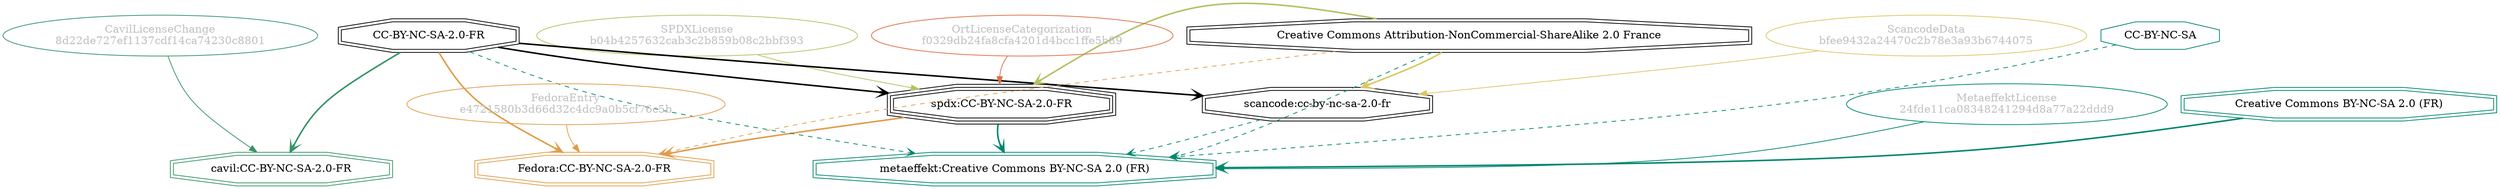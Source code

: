 strict digraph {
    node [shape=box];
    graph [splines=curved];
    959 [label="SPDXLicense\nb04b4257632cab3c2b859b08c2bbf393"
        ,fontcolor=gray
        ,color="#b8bf62"
        ,fillcolor="beige;1"
        ,shape=ellipse];
    960 [label="spdx:CC-BY-NC-SA-2.0-FR"
        ,shape=tripleoctagon];
    961 [label="CC-BY-NC-SA-2.0-FR"
        ,shape=doubleoctagon];
    962 [label="Creative Commons Attribution-NonCommercial-ShareAlike 2.0 France"
        ,shape=doubleoctagon];
    6133 [label="FedoraEntry\ne4721580b3d66d32c4dc9a0b5cf76c5b"
         ,fontcolor=gray
         ,color="#e09d4b"
         ,fillcolor="beige;1"
         ,shape=ellipse];
    6134 [label="Fedora:CC-BY-NC-SA-2.0-FR"
         ,color="#e09d4b"
         ,shape=doubleoctagon];
    13376 [label="ScancodeData\nbfee9432a24470c2b78e3a93b6744075"
          ,fontcolor=gray
          ,color="#dac767"
          ,fillcolor="beige;1"
          ,shape=ellipse];
    13377 [label="scancode:cc-by-nc-sa-2.0-fr"
          ,shape=doubleoctagon];
    28589 [label="OrtLicenseCategorization\nf0329db24fa8cfa4201d4bcc1ffe5b89"
          ,fontcolor=gray
          ,color="#e06f45"
          ,fillcolor="beige;1"
          ,shape=ellipse];
    36585 [label="CavilLicenseChange\n8d22de727ef1137cdf14ca74230c8801"
          ,fontcolor=gray
          ,color="#379469"
          ,fillcolor="beige;1"
          ,shape=ellipse];
    36586 [label="cavil:CC-BY-NC-SA-2.0-FR"
          ,color="#379469"
          ,shape=doubleoctagon];
    40158 [label="CC-BY-NC-SA"
          ,color="#00876c"
          ,shape=octagon];
    40192 [label="MetaeffektLicense\n24fde11ca08348241294d8a77a22ddd9"
          ,fontcolor=gray
          ,color="#00876c"
          ,fillcolor="beige;1"
          ,shape=ellipse];
    40193 [label="metaeffekt:Creative Commons BY-NC-SA 2.0 (FR)"
          ,color="#00876c"
          ,shape=doubleoctagon];
    40194 [label="Creative Commons BY-NC-SA 2.0 (FR)"
          ,color="#00876c"
          ,shape=doubleoctagon];
    959 -> 960 [weight=0.5
               ,color="#b8bf62"];
    960 -> 6134 [style=bold
                ,arrowhead=vee
                ,weight=0.7
                ,color="#e09d4b"];
    960 -> 40193 [style=bold
                 ,arrowhead=vee
                 ,weight=0.7
                 ,color="#00876c"];
    961 -> 960 [style=bold
               ,arrowhead=vee
               ,weight=0.7];
    961 -> 6134 [style=bold
                ,arrowhead=vee
                ,weight=0.7
                ,color="#e09d4b"];
    961 -> 13377 [style=bold
                 ,arrowhead=vee
                 ,weight=0.7];
    961 -> 36586 [style=bold
                 ,arrowhead=vee
                 ,weight=0.7
                 ,color="#379469"];
    961 -> 36586 [style=bold
                 ,arrowhead=vee
                 ,weight=0.7
                 ,color="#379469"];
    961 -> 40193 [style=dashed
                 ,arrowhead=vee
                 ,weight=0.5
                 ,color="#00876c"];
    962 -> 960 [style=bold
               ,arrowhead=vee
               ,weight=0.7
               ,color="#b8bf62"];
    962 -> 6134 [style=dashed
                ,arrowhead=vee
                ,weight=0.5
                ,color="#e09d4b"];
    962 -> 13377 [style=bold
                 ,arrowhead=vee
                 ,weight=0.7
                 ,color="#dac767"];
    962 -> 40193 [style=dashed
                 ,arrowhead=vee
                 ,weight=0.5
                 ,color="#00876c"];
    6133 -> 6134 [weight=0.5
                 ,color="#e09d4b"];
    13376 -> 13377 [weight=0.5
                   ,color="#dac767"];
    13377 -> 40193 [style=dashed
                   ,arrowhead=vee
                   ,weight=0.5
                   ,color="#00876c"];
    28589 -> 960 [weight=0.5
                 ,color="#e06f45"];
    36585 -> 36586 [weight=0.5
                   ,color="#379469"];
    40158 -> 40193 [style=dashed
                   ,arrowhead=vee
                   ,weight=0.5
                   ,color="#00876c"];
    40192 -> 40193 [weight=0.5
                   ,color="#00876c"];
    40194 -> 40193 [style=bold
                   ,arrowhead=vee
                   ,weight=0.7
                   ,color="#00876c"];
}
